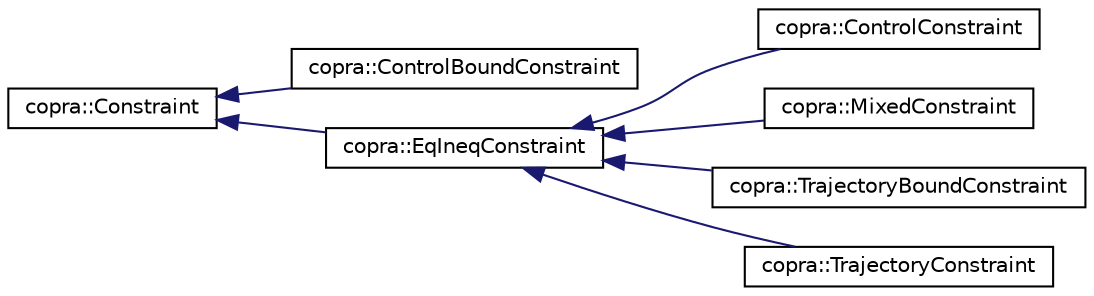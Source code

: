 digraph "Graphical Class Hierarchy"
{
 // LATEX_PDF_SIZE
  edge [fontname="Helvetica",fontsize="10",labelfontname="Helvetica",labelfontsize="10"];
  node [fontname="Helvetica",fontsize="10",shape=record];
  rankdir="LR";
  Node0 [label="copra::Constraint",height=0.2,width=0.4,color="black", fillcolor="white", style="filled",URL="$classcopra_1_1Constraint.html",tooltip="Abstract base class that represents constraints. Any derived class of this one can be added to the MP..."];
  Node0 -> Node1 [dir="back",color="midnightblue",fontsize="10",style="solid",fontname="Helvetica"];
  Node1 [label="copra::ControlBoundConstraint",height=0.2,width=0.4,color="black", fillcolor="white", style="filled",URL="$classcopra_1_1ControlBoundConstraint.html",tooltip="Control Bound constraint. It bounds the optimization ."];
  Node0 -> Node2 [dir="back",color="midnightblue",fontsize="10",style="solid",fontname="Helvetica"];
  Node2 [label="copra::EqIneqConstraint",height=0.2,width=0.4,color="black", fillcolor="white", style="filled",URL="$classcopra_1_1EqIneqConstraint.html",tooltip="Abstract Class for Equality and Inequality constraints. Even if Equality and Inequality constraints a..."];
  Node2 -> Node3 [dir="back",color="midnightblue",fontsize="10",style="solid",fontname="Helvetica"];
  Node3 [label="copra::ControlConstraint",height=0.2,width=0.4,color="black", fillcolor="white", style="filled",URL="$classcopra_1_1ControlConstraint.html",tooltip="Control constraint class. Depending on the parameter 'isInequalityConstraint' during the construction..."];
  Node2 -> Node4 [dir="back",color="midnightblue",fontsize="10",style="solid",fontname="Helvetica"];
  Node4 [label="copra::MixedConstraint",height=0.2,width=0.4,color="black", fillcolor="white", style="filled",URL="$classcopra_1_1MixedConstraint.html",tooltip="Mixed constraint class. Depending on the parameter 'isInequalityConstraint' during the construction i..."];
  Node2 -> Node5 [dir="back",color="midnightblue",fontsize="10",style="solid",fontname="Helvetica"];
  Node5 [label="copra::TrajectoryBoundConstraint",height=0.2,width=0.4,color="black", fillcolor="white", style="filled",URL="$classcopra_1_1TrajectoryBoundConstraint.html",tooltip="Trajectory Bound constraint. Even if it is a bound constraint, the optimization vector is  so this co..."];
  Node2 -> Node6 [dir="back",color="midnightblue",fontsize="10",style="solid",fontname="Helvetica"];
  Node6 [label="copra::TrajectoryConstraint",height=0.2,width=0.4,color="black", fillcolor="white", style="filled",URL="$classcopra_1_1TrajectoryConstraint.html",tooltip="Trajectory constraint class. Depending on the parameter 'isInequalityConstraint' during the construct..."];
}
